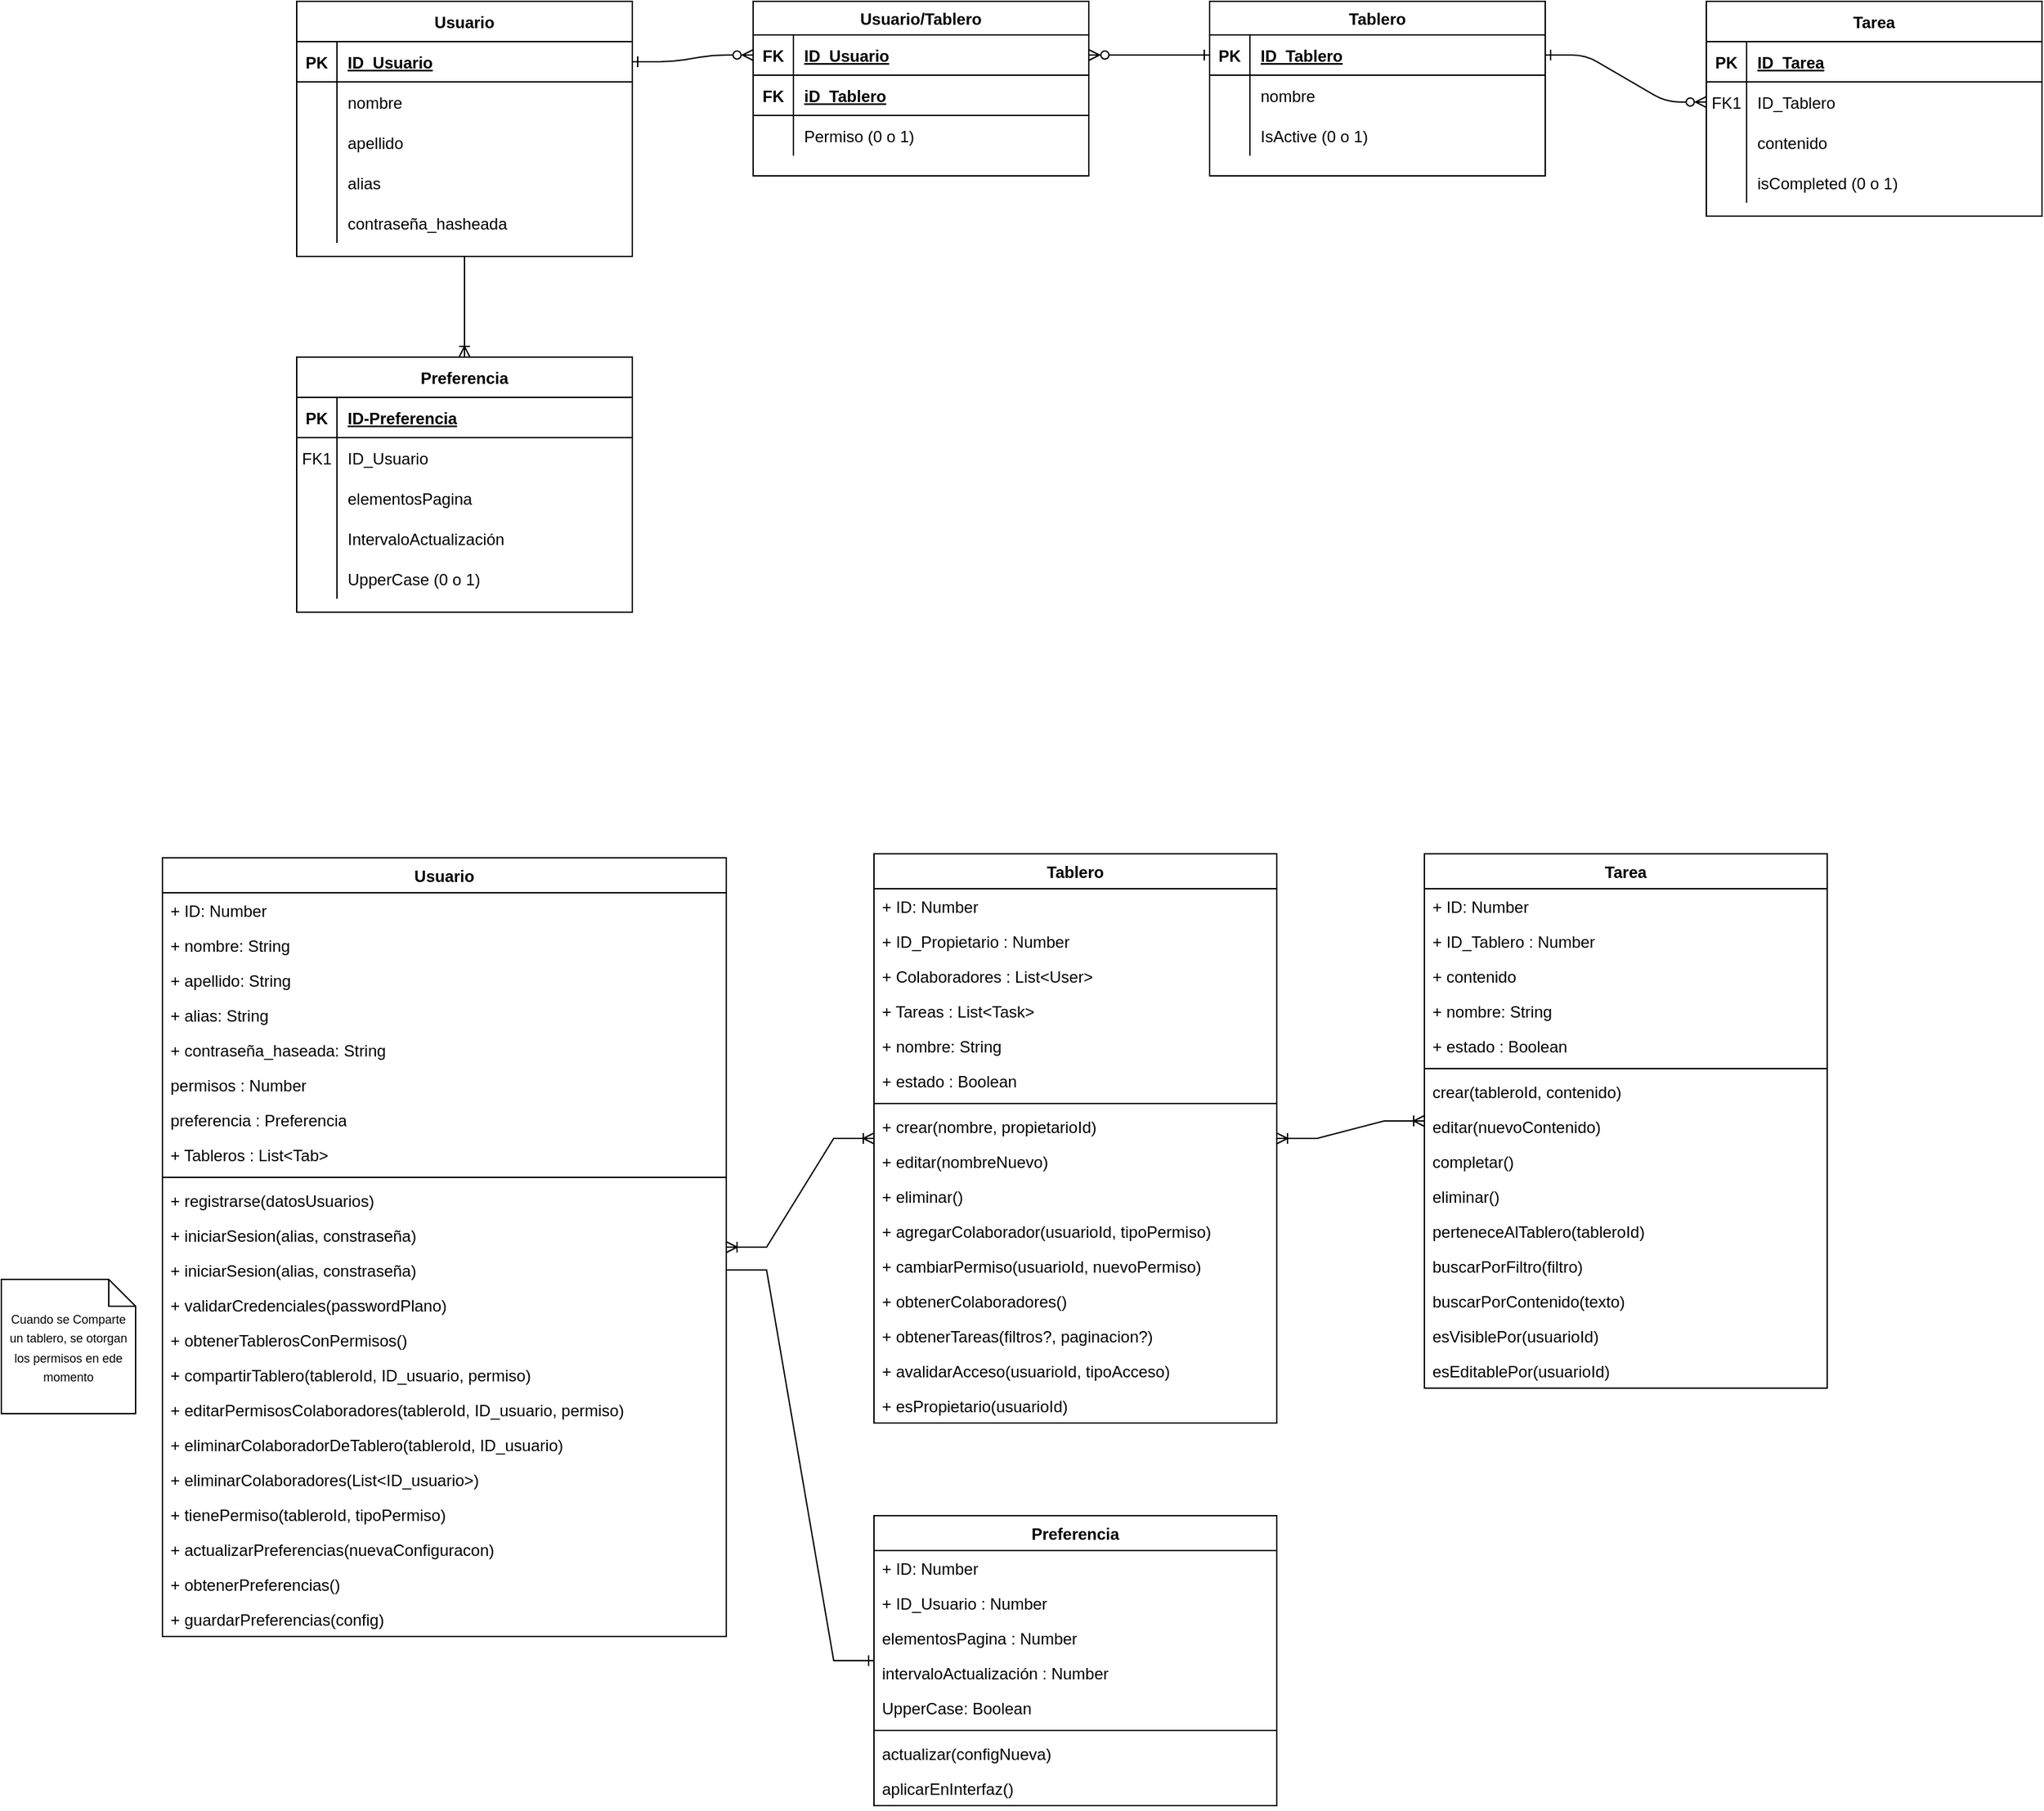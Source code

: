 <mxfile version="26.2.2" pages="2">
  <diagram id="R2lEEEUBdFMjLlhIrx00" name="Page-1">
    <mxGraphModel dx="1246" dy="537" grid="1" gridSize="10" guides="1" tooltips="1" connect="1" arrows="1" fold="1" page="1" pageScale="1" pageWidth="850" pageHeight="1100" math="0" shadow="0" extFonts="Permanent Marker^https://fonts.googleapis.com/css?family=Permanent+Marker">
      <root>
        <mxCell id="0" />
        <mxCell id="1" parent="0" />
        <mxCell id="C-vyLk0tnHw3VtMMgP7b-1" value="" style="edgeStyle=entityRelationEdgeStyle;endArrow=ERzeroToMany;startArrow=ERone;endFill=1;startFill=0;entryX=0;entryY=0.5;entryDx=0;entryDy=0;" parent="1" source="C-vyLk0tnHw3VtMMgP7b-24" target="7iVrUHlXJ273x_5URzXA-22" edge="1">
          <mxGeometry width="100" height="100" relative="1" as="geometry">
            <mxPoint x="340" y="720" as="sourcePoint" />
            <mxPoint x="440" y="620" as="targetPoint" />
          </mxGeometry>
        </mxCell>
        <mxCell id="C-vyLk0tnHw3VtMMgP7b-12" value="" style="edgeStyle=entityRelationEdgeStyle;endArrow=ERzeroToMany;startArrow=ERone;endFill=1;startFill=0;" parent="1" source="C-vyLk0tnHw3VtMMgP7b-3" target="C-vyLk0tnHw3VtMMgP7b-17" edge="1">
          <mxGeometry width="100" height="100" relative="1" as="geometry">
            <mxPoint x="400" y="180" as="sourcePoint" />
            <mxPoint x="460" y="205" as="targetPoint" />
          </mxGeometry>
        </mxCell>
        <mxCell id="C-vyLk0tnHw3VtMMgP7b-2" value="Tablero" style="shape=table;startSize=25;container=1;collapsible=1;childLayout=tableLayout;fixedRows=1;rowLines=0;fontStyle=1;align=center;resizeLast=1;" parent="1" vertex="1">
          <mxGeometry x="500" y="115" width="250" height="130" as="geometry" />
        </mxCell>
        <mxCell id="C-vyLk0tnHw3VtMMgP7b-3" value="" style="shape=partialRectangle;collapsible=0;dropTarget=0;pointerEvents=0;fillColor=none;points=[[0,0.5],[1,0.5]];portConstraint=eastwest;top=0;left=0;right=0;bottom=1;" parent="C-vyLk0tnHw3VtMMgP7b-2" vertex="1">
          <mxGeometry y="25" width="250" height="30" as="geometry" />
        </mxCell>
        <mxCell id="C-vyLk0tnHw3VtMMgP7b-4" value="PK" style="shape=partialRectangle;overflow=hidden;connectable=0;fillColor=none;top=0;left=0;bottom=0;right=0;fontStyle=1;" parent="C-vyLk0tnHw3VtMMgP7b-3" vertex="1">
          <mxGeometry width="30" height="30" as="geometry">
            <mxRectangle width="30" height="30" as="alternateBounds" />
          </mxGeometry>
        </mxCell>
        <mxCell id="C-vyLk0tnHw3VtMMgP7b-5" value="ID_Tablero" style="shape=partialRectangle;overflow=hidden;connectable=0;fillColor=none;top=0;left=0;bottom=0;right=0;align=left;spacingLeft=6;fontStyle=5;" parent="C-vyLk0tnHw3VtMMgP7b-3" vertex="1">
          <mxGeometry x="30" width="220" height="30" as="geometry">
            <mxRectangle width="220" height="30" as="alternateBounds" />
          </mxGeometry>
        </mxCell>
        <mxCell id="C-vyLk0tnHw3VtMMgP7b-6" value="" style="shape=partialRectangle;collapsible=0;dropTarget=0;pointerEvents=0;fillColor=none;points=[[0,0.5],[1,0.5]];portConstraint=eastwest;top=0;left=0;right=0;bottom=0;" parent="C-vyLk0tnHw3VtMMgP7b-2" vertex="1">
          <mxGeometry y="55" width="250" height="30" as="geometry" />
        </mxCell>
        <mxCell id="C-vyLk0tnHw3VtMMgP7b-7" value="" style="shape=partialRectangle;overflow=hidden;connectable=0;fillColor=none;top=0;left=0;bottom=0;right=0;" parent="C-vyLk0tnHw3VtMMgP7b-6" vertex="1">
          <mxGeometry width="30" height="30" as="geometry">
            <mxRectangle width="30" height="30" as="alternateBounds" />
          </mxGeometry>
        </mxCell>
        <mxCell id="C-vyLk0tnHw3VtMMgP7b-8" value="nombre" style="shape=partialRectangle;overflow=hidden;connectable=0;fillColor=none;top=0;left=0;bottom=0;right=0;align=left;spacingLeft=6;" parent="C-vyLk0tnHw3VtMMgP7b-6" vertex="1">
          <mxGeometry x="30" width="220" height="30" as="geometry">
            <mxRectangle width="220" height="30" as="alternateBounds" />
          </mxGeometry>
        </mxCell>
        <mxCell id="C-vyLk0tnHw3VtMMgP7b-9" value="" style="shape=partialRectangle;collapsible=0;dropTarget=0;pointerEvents=0;fillColor=none;points=[[0,0.5],[1,0.5]];portConstraint=eastwest;top=0;left=0;right=0;bottom=0;" parent="C-vyLk0tnHw3VtMMgP7b-2" vertex="1">
          <mxGeometry y="85" width="250" height="30" as="geometry" />
        </mxCell>
        <mxCell id="C-vyLk0tnHw3VtMMgP7b-10" value="" style="shape=partialRectangle;overflow=hidden;connectable=0;fillColor=none;top=0;left=0;bottom=0;right=0;" parent="C-vyLk0tnHw3VtMMgP7b-9" vertex="1">
          <mxGeometry width="30" height="30" as="geometry">
            <mxRectangle width="30" height="30" as="alternateBounds" />
          </mxGeometry>
        </mxCell>
        <mxCell id="C-vyLk0tnHw3VtMMgP7b-11" value="IsActive (0 o 1)" style="shape=partialRectangle;overflow=hidden;connectable=0;fillColor=none;top=0;left=0;bottom=0;right=0;align=left;spacingLeft=6;" parent="C-vyLk0tnHw3VtMMgP7b-9" vertex="1">
          <mxGeometry x="30" width="220" height="30" as="geometry">
            <mxRectangle width="220" height="30" as="alternateBounds" />
          </mxGeometry>
        </mxCell>
        <mxCell id="C-vyLk0tnHw3VtMMgP7b-13" value="Tarea" style="shape=table;startSize=30;container=1;collapsible=1;childLayout=tableLayout;fixedRows=1;rowLines=0;fontStyle=1;align=center;resizeLast=1;" parent="1" vertex="1">
          <mxGeometry x="870" y="115" width="250" height="160" as="geometry" />
        </mxCell>
        <mxCell id="C-vyLk0tnHw3VtMMgP7b-14" value="" style="shape=partialRectangle;collapsible=0;dropTarget=0;pointerEvents=0;fillColor=none;points=[[0,0.5],[1,0.5]];portConstraint=eastwest;top=0;left=0;right=0;bottom=1;" parent="C-vyLk0tnHw3VtMMgP7b-13" vertex="1">
          <mxGeometry y="30" width="250" height="30" as="geometry" />
        </mxCell>
        <mxCell id="C-vyLk0tnHw3VtMMgP7b-15" value="PK" style="shape=partialRectangle;overflow=hidden;connectable=0;fillColor=none;top=0;left=0;bottom=0;right=0;fontStyle=1;" parent="C-vyLk0tnHw3VtMMgP7b-14" vertex="1">
          <mxGeometry width="30" height="30" as="geometry">
            <mxRectangle width="30" height="30" as="alternateBounds" />
          </mxGeometry>
        </mxCell>
        <mxCell id="C-vyLk0tnHw3VtMMgP7b-16" value="ID_Tarea" style="shape=partialRectangle;overflow=hidden;connectable=0;fillColor=none;top=0;left=0;bottom=0;right=0;align=left;spacingLeft=6;fontStyle=5;" parent="C-vyLk0tnHw3VtMMgP7b-14" vertex="1">
          <mxGeometry x="30" width="220" height="30" as="geometry">
            <mxRectangle width="220" height="30" as="alternateBounds" />
          </mxGeometry>
        </mxCell>
        <mxCell id="C-vyLk0tnHw3VtMMgP7b-17" value="" style="shape=partialRectangle;collapsible=0;dropTarget=0;pointerEvents=0;fillColor=none;points=[[0,0.5],[1,0.5]];portConstraint=eastwest;top=0;left=0;right=0;bottom=0;" parent="C-vyLk0tnHw3VtMMgP7b-13" vertex="1">
          <mxGeometry y="60" width="250" height="30" as="geometry" />
        </mxCell>
        <mxCell id="C-vyLk0tnHw3VtMMgP7b-18" value="FK1" style="shape=partialRectangle;overflow=hidden;connectable=0;fillColor=none;top=0;left=0;bottom=0;right=0;" parent="C-vyLk0tnHw3VtMMgP7b-17" vertex="1">
          <mxGeometry width="30" height="30" as="geometry">
            <mxRectangle width="30" height="30" as="alternateBounds" />
          </mxGeometry>
        </mxCell>
        <mxCell id="C-vyLk0tnHw3VtMMgP7b-19" value="ID_Tablero" style="shape=partialRectangle;overflow=hidden;connectable=0;fillColor=none;top=0;left=0;bottom=0;right=0;align=left;spacingLeft=6;" parent="C-vyLk0tnHw3VtMMgP7b-17" vertex="1">
          <mxGeometry x="30" width="220" height="30" as="geometry">
            <mxRectangle width="220" height="30" as="alternateBounds" />
          </mxGeometry>
        </mxCell>
        <mxCell id="C-vyLk0tnHw3VtMMgP7b-20" value="" style="shape=partialRectangle;collapsible=0;dropTarget=0;pointerEvents=0;fillColor=none;points=[[0,0.5],[1,0.5]];portConstraint=eastwest;top=0;left=0;right=0;bottom=0;" parent="C-vyLk0tnHw3VtMMgP7b-13" vertex="1">
          <mxGeometry y="90" width="250" height="30" as="geometry" />
        </mxCell>
        <mxCell id="C-vyLk0tnHw3VtMMgP7b-21" value="" style="shape=partialRectangle;overflow=hidden;connectable=0;fillColor=none;top=0;left=0;bottom=0;right=0;" parent="C-vyLk0tnHw3VtMMgP7b-20" vertex="1">
          <mxGeometry width="30" height="30" as="geometry">
            <mxRectangle width="30" height="30" as="alternateBounds" />
          </mxGeometry>
        </mxCell>
        <mxCell id="C-vyLk0tnHw3VtMMgP7b-22" value="contenido" style="shape=partialRectangle;overflow=hidden;connectable=0;fillColor=none;top=0;left=0;bottom=0;right=0;align=left;spacingLeft=6;" parent="C-vyLk0tnHw3VtMMgP7b-20" vertex="1">
          <mxGeometry x="30" width="220" height="30" as="geometry">
            <mxRectangle width="220" height="30" as="alternateBounds" />
          </mxGeometry>
        </mxCell>
        <mxCell id="7iVrUHlXJ273x_5URzXA-58" value="" style="shape=partialRectangle;collapsible=0;dropTarget=0;pointerEvents=0;fillColor=none;points=[[0,0.5],[1,0.5]];portConstraint=eastwest;top=0;left=0;right=0;bottom=0;" parent="C-vyLk0tnHw3VtMMgP7b-13" vertex="1">
          <mxGeometry y="120" width="250" height="30" as="geometry" />
        </mxCell>
        <mxCell id="7iVrUHlXJ273x_5URzXA-59" value="" style="shape=partialRectangle;overflow=hidden;connectable=0;fillColor=none;top=0;left=0;bottom=0;right=0;" parent="7iVrUHlXJ273x_5URzXA-58" vertex="1">
          <mxGeometry width="30" height="30" as="geometry">
            <mxRectangle width="30" height="30" as="alternateBounds" />
          </mxGeometry>
        </mxCell>
        <mxCell id="7iVrUHlXJ273x_5URzXA-60" value="isCompleted (0 o 1)" style="shape=partialRectangle;overflow=hidden;connectable=0;fillColor=none;top=0;left=0;bottom=0;right=0;align=left;spacingLeft=6;" parent="7iVrUHlXJ273x_5URzXA-58" vertex="1">
          <mxGeometry x="30" width="220" height="30" as="geometry">
            <mxRectangle width="220" height="30" as="alternateBounds" />
          </mxGeometry>
        </mxCell>
        <mxCell id="C-vyLk0tnHw3VtMMgP7b-23" value="Usuario" style="shape=table;startSize=30;container=1;collapsible=1;childLayout=tableLayout;fixedRows=1;rowLines=0;fontStyle=1;align=center;resizeLast=1;" parent="1" vertex="1">
          <mxGeometry x="-180" y="115" width="250" height="190" as="geometry" />
        </mxCell>
        <mxCell id="C-vyLk0tnHw3VtMMgP7b-24" value="" style="shape=partialRectangle;collapsible=0;dropTarget=0;pointerEvents=0;fillColor=none;points=[[0,0.5],[1,0.5]];portConstraint=eastwest;top=0;left=0;right=0;bottom=1;" parent="C-vyLk0tnHw3VtMMgP7b-23" vertex="1">
          <mxGeometry y="30" width="250" height="30" as="geometry" />
        </mxCell>
        <mxCell id="C-vyLk0tnHw3VtMMgP7b-25" value="PK" style="shape=partialRectangle;overflow=hidden;connectable=0;fillColor=none;top=0;left=0;bottom=0;right=0;fontStyle=1;" parent="C-vyLk0tnHw3VtMMgP7b-24" vertex="1">
          <mxGeometry width="30" height="30" as="geometry">
            <mxRectangle width="30" height="30" as="alternateBounds" />
          </mxGeometry>
        </mxCell>
        <mxCell id="C-vyLk0tnHw3VtMMgP7b-26" value="ID_Usuario" style="shape=partialRectangle;overflow=hidden;connectable=0;fillColor=none;top=0;left=0;bottom=0;right=0;align=left;spacingLeft=6;fontStyle=5;" parent="C-vyLk0tnHw3VtMMgP7b-24" vertex="1">
          <mxGeometry x="30" width="220" height="30" as="geometry">
            <mxRectangle width="220" height="30" as="alternateBounds" />
          </mxGeometry>
        </mxCell>
        <mxCell id="C-vyLk0tnHw3VtMMgP7b-27" value="" style="shape=partialRectangle;collapsible=0;dropTarget=0;pointerEvents=0;fillColor=none;points=[[0,0.5],[1,0.5]];portConstraint=eastwest;top=0;left=0;right=0;bottom=0;" parent="C-vyLk0tnHw3VtMMgP7b-23" vertex="1">
          <mxGeometry y="60" width="250" height="30" as="geometry" />
        </mxCell>
        <mxCell id="C-vyLk0tnHw3VtMMgP7b-28" value="" style="shape=partialRectangle;overflow=hidden;connectable=0;fillColor=none;top=0;left=0;bottom=0;right=0;" parent="C-vyLk0tnHw3VtMMgP7b-27" vertex="1">
          <mxGeometry width="30" height="30" as="geometry">
            <mxRectangle width="30" height="30" as="alternateBounds" />
          </mxGeometry>
        </mxCell>
        <mxCell id="C-vyLk0tnHw3VtMMgP7b-29" value="nombre" style="shape=partialRectangle;overflow=hidden;connectable=0;fillColor=none;top=0;left=0;bottom=0;right=0;align=left;spacingLeft=6;" parent="C-vyLk0tnHw3VtMMgP7b-27" vertex="1">
          <mxGeometry x="30" width="220" height="30" as="geometry">
            <mxRectangle width="220" height="30" as="alternateBounds" />
          </mxGeometry>
        </mxCell>
        <mxCell id="7iVrUHlXJ273x_5URzXA-46" value="" style="shape=partialRectangle;collapsible=0;dropTarget=0;pointerEvents=0;fillColor=none;points=[[0,0.5],[1,0.5]];portConstraint=eastwest;top=0;left=0;right=0;bottom=0;" parent="C-vyLk0tnHw3VtMMgP7b-23" vertex="1">
          <mxGeometry y="90" width="250" height="30" as="geometry" />
        </mxCell>
        <mxCell id="7iVrUHlXJ273x_5URzXA-47" value="" style="shape=partialRectangle;overflow=hidden;connectable=0;fillColor=none;top=0;left=0;bottom=0;right=0;" parent="7iVrUHlXJ273x_5URzXA-46" vertex="1">
          <mxGeometry width="30" height="30" as="geometry">
            <mxRectangle width="30" height="30" as="alternateBounds" />
          </mxGeometry>
        </mxCell>
        <mxCell id="7iVrUHlXJ273x_5URzXA-48" value="apellido" style="shape=partialRectangle;overflow=hidden;connectable=0;fillColor=none;top=0;left=0;bottom=0;right=0;align=left;spacingLeft=6;" parent="7iVrUHlXJ273x_5URzXA-46" vertex="1">
          <mxGeometry x="30" width="220" height="30" as="geometry">
            <mxRectangle width="220" height="30" as="alternateBounds" />
          </mxGeometry>
        </mxCell>
        <mxCell id="7iVrUHlXJ273x_5URzXA-49" value="" style="shape=partialRectangle;collapsible=0;dropTarget=0;pointerEvents=0;fillColor=none;points=[[0,0.5],[1,0.5]];portConstraint=eastwest;top=0;left=0;right=0;bottom=0;" parent="C-vyLk0tnHw3VtMMgP7b-23" vertex="1">
          <mxGeometry y="120" width="250" height="30" as="geometry" />
        </mxCell>
        <mxCell id="7iVrUHlXJ273x_5URzXA-50" value="" style="shape=partialRectangle;overflow=hidden;connectable=0;fillColor=none;top=0;left=0;bottom=0;right=0;" parent="7iVrUHlXJ273x_5URzXA-49" vertex="1">
          <mxGeometry width="30" height="30" as="geometry">
            <mxRectangle width="30" height="30" as="alternateBounds" />
          </mxGeometry>
        </mxCell>
        <mxCell id="7iVrUHlXJ273x_5URzXA-51" value="alias" style="shape=partialRectangle;overflow=hidden;connectable=0;fillColor=none;top=0;left=0;bottom=0;right=0;align=left;spacingLeft=6;" parent="7iVrUHlXJ273x_5URzXA-49" vertex="1">
          <mxGeometry x="30" width="220" height="30" as="geometry">
            <mxRectangle width="220" height="30" as="alternateBounds" />
          </mxGeometry>
        </mxCell>
        <mxCell id="7iVrUHlXJ273x_5URzXA-43" value="" style="shape=partialRectangle;collapsible=0;dropTarget=0;pointerEvents=0;fillColor=none;points=[[0,0.5],[1,0.5]];portConstraint=eastwest;top=0;left=0;right=0;bottom=0;" parent="C-vyLk0tnHw3VtMMgP7b-23" vertex="1">
          <mxGeometry y="150" width="250" height="30" as="geometry" />
        </mxCell>
        <mxCell id="7iVrUHlXJ273x_5URzXA-44" value="" style="shape=partialRectangle;overflow=hidden;connectable=0;fillColor=none;top=0;left=0;bottom=0;right=0;" parent="7iVrUHlXJ273x_5URzXA-43" vertex="1">
          <mxGeometry width="30" height="30" as="geometry">
            <mxRectangle width="30" height="30" as="alternateBounds" />
          </mxGeometry>
        </mxCell>
        <mxCell id="7iVrUHlXJ273x_5URzXA-45" value="contraseña_hasheada" style="shape=partialRectangle;overflow=hidden;connectable=0;fillColor=none;top=0;left=0;bottom=0;right=0;align=left;spacingLeft=6;" parent="7iVrUHlXJ273x_5URzXA-43" vertex="1">
          <mxGeometry x="30" width="220" height="30" as="geometry">
            <mxRectangle width="220" height="30" as="alternateBounds" />
          </mxGeometry>
        </mxCell>
        <mxCell id="7iVrUHlXJ273x_5URzXA-1" value="Preferencia" style="shape=table;startSize=30;container=1;collapsible=1;childLayout=tableLayout;fixedRows=1;rowLines=0;fontStyle=1;align=center;resizeLast=1;" parent="1" vertex="1">
          <mxGeometry x="-180" y="380" width="250" height="190" as="geometry" />
        </mxCell>
        <mxCell id="7iVrUHlXJ273x_5URzXA-2" value="" style="shape=partialRectangle;collapsible=0;dropTarget=0;pointerEvents=0;fillColor=none;points=[[0,0.5],[1,0.5]];portConstraint=eastwest;top=0;left=0;right=0;bottom=1;" parent="7iVrUHlXJ273x_5URzXA-1" vertex="1">
          <mxGeometry y="30" width="250" height="30" as="geometry" />
        </mxCell>
        <mxCell id="7iVrUHlXJ273x_5URzXA-3" value="PK" style="shape=partialRectangle;overflow=hidden;connectable=0;fillColor=none;top=0;left=0;bottom=0;right=0;fontStyle=1;" parent="7iVrUHlXJ273x_5URzXA-2" vertex="1">
          <mxGeometry width="30" height="30" as="geometry">
            <mxRectangle width="30" height="30" as="alternateBounds" />
          </mxGeometry>
        </mxCell>
        <mxCell id="7iVrUHlXJ273x_5URzXA-4" value="ID-Preferencia" style="shape=partialRectangle;overflow=hidden;connectable=0;fillColor=none;top=0;left=0;bottom=0;right=0;align=left;spacingLeft=6;fontStyle=5;" parent="7iVrUHlXJ273x_5URzXA-2" vertex="1">
          <mxGeometry x="30" width="220" height="30" as="geometry">
            <mxRectangle width="220" height="30" as="alternateBounds" />
          </mxGeometry>
        </mxCell>
        <mxCell id="7iVrUHlXJ273x_5URzXA-5" value="" style="shape=partialRectangle;collapsible=0;dropTarget=0;pointerEvents=0;fillColor=none;points=[[0,0.5],[1,0.5]];portConstraint=eastwest;top=0;left=0;right=0;bottom=0;" parent="7iVrUHlXJ273x_5URzXA-1" vertex="1">
          <mxGeometry y="60" width="250" height="30" as="geometry" />
        </mxCell>
        <mxCell id="7iVrUHlXJ273x_5URzXA-6" value="FK1" style="shape=partialRectangle;overflow=hidden;connectable=0;fillColor=none;top=0;left=0;bottom=0;right=0;" parent="7iVrUHlXJ273x_5URzXA-5" vertex="1">
          <mxGeometry width="30" height="30" as="geometry">
            <mxRectangle width="30" height="30" as="alternateBounds" />
          </mxGeometry>
        </mxCell>
        <mxCell id="7iVrUHlXJ273x_5URzXA-7" value="ID_Usuario" style="shape=partialRectangle;overflow=hidden;connectable=0;fillColor=none;top=0;left=0;bottom=0;right=0;align=left;spacingLeft=6;" parent="7iVrUHlXJ273x_5URzXA-5" vertex="1">
          <mxGeometry x="30" width="220" height="30" as="geometry">
            <mxRectangle width="220" height="30" as="alternateBounds" />
          </mxGeometry>
        </mxCell>
        <mxCell id="7iVrUHlXJ273x_5URzXA-8" value="" style="shape=partialRectangle;collapsible=0;dropTarget=0;pointerEvents=0;fillColor=none;points=[[0,0.5],[1,0.5]];portConstraint=eastwest;top=0;left=0;right=0;bottom=0;" parent="7iVrUHlXJ273x_5URzXA-1" vertex="1">
          <mxGeometry y="90" width="250" height="30" as="geometry" />
        </mxCell>
        <mxCell id="7iVrUHlXJ273x_5URzXA-9" value="" style="shape=partialRectangle;overflow=hidden;connectable=0;fillColor=none;top=0;left=0;bottom=0;right=0;" parent="7iVrUHlXJ273x_5URzXA-8" vertex="1">
          <mxGeometry width="30" height="30" as="geometry">
            <mxRectangle width="30" height="30" as="alternateBounds" />
          </mxGeometry>
        </mxCell>
        <mxCell id="7iVrUHlXJ273x_5URzXA-10" value="elementosPagina" style="shape=partialRectangle;overflow=hidden;connectable=0;fillColor=none;top=0;left=0;bottom=0;right=0;align=left;spacingLeft=6;" parent="7iVrUHlXJ273x_5URzXA-8" vertex="1">
          <mxGeometry x="30" width="220" height="30" as="geometry">
            <mxRectangle width="220" height="30" as="alternateBounds" />
          </mxGeometry>
        </mxCell>
        <mxCell id="7iVrUHlXJ273x_5URzXA-52" value="" style="shape=partialRectangle;collapsible=0;dropTarget=0;pointerEvents=0;fillColor=none;points=[[0,0.5],[1,0.5]];portConstraint=eastwest;top=0;left=0;right=0;bottom=0;" parent="7iVrUHlXJ273x_5URzXA-1" vertex="1">
          <mxGeometry y="120" width="250" height="30" as="geometry" />
        </mxCell>
        <mxCell id="7iVrUHlXJ273x_5URzXA-53" value="" style="shape=partialRectangle;overflow=hidden;connectable=0;fillColor=none;top=0;left=0;bottom=0;right=0;" parent="7iVrUHlXJ273x_5URzXA-52" vertex="1">
          <mxGeometry width="30" height="30" as="geometry">
            <mxRectangle width="30" height="30" as="alternateBounds" />
          </mxGeometry>
        </mxCell>
        <mxCell id="7iVrUHlXJ273x_5URzXA-54" value="IntervaloActualización" style="shape=partialRectangle;overflow=hidden;connectable=0;fillColor=none;top=0;left=0;bottom=0;right=0;align=left;spacingLeft=6;" parent="7iVrUHlXJ273x_5URzXA-52" vertex="1">
          <mxGeometry x="30" width="220" height="30" as="geometry">
            <mxRectangle width="220" height="30" as="alternateBounds" />
          </mxGeometry>
        </mxCell>
        <mxCell id="7iVrUHlXJ273x_5URzXA-55" value="" style="shape=partialRectangle;collapsible=0;dropTarget=0;pointerEvents=0;fillColor=none;points=[[0,0.5],[1,0.5]];portConstraint=eastwest;top=0;left=0;right=0;bottom=0;" parent="7iVrUHlXJ273x_5URzXA-1" vertex="1">
          <mxGeometry y="150" width="250" height="30" as="geometry" />
        </mxCell>
        <mxCell id="7iVrUHlXJ273x_5URzXA-56" value="" style="shape=partialRectangle;overflow=hidden;connectable=0;fillColor=none;top=0;left=0;bottom=0;right=0;" parent="7iVrUHlXJ273x_5URzXA-55" vertex="1">
          <mxGeometry width="30" height="30" as="geometry">
            <mxRectangle width="30" height="30" as="alternateBounds" />
          </mxGeometry>
        </mxCell>
        <mxCell id="7iVrUHlXJ273x_5URzXA-57" value="UpperCase (0 o 1)" style="shape=partialRectangle;overflow=hidden;connectable=0;fillColor=none;top=0;left=0;bottom=0;right=0;align=left;spacingLeft=6;" parent="7iVrUHlXJ273x_5URzXA-55" vertex="1">
          <mxGeometry x="30" width="220" height="30" as="geometry">
            <mxRectangle width="220" height="30" as="alternateBounds" />
          </mxGeometry>
        </mxCell>
        <mxCell id="7iVrUHlXJ273x_5URzXA-21" value="Usuario/Tablero" style="shape=table;startSize=25;container=1;collapsible=1;childLayout=tableLayout;fixedRows=1;rowLines=0;fontStyle=1;align=center;resizeLast=1;" parent="1" vertex="1">
          <mxGeometry x="160" y="115" width="250" height="130" as="geometry" />
        </mxCell>
        <mxCell id="7iVrUHlXJ273x_5URzXA-22" value="" style="shape=partialRectangle;collapsible=0;dropTarget=0;pointerEvents=0;fillColor=none;points=[[0,0.5],[1,0.5]];portConstraint=eastwest;top=0;left=0;right=0;bottom=1;" parent="7iVrUHlXJ273x_5URzXA-21" vertex="1">
          <mxGeometry y="25" width="250" height="30" as="geometry" />
        </mxCell>
        <mxCell id="7iVrUHlXJ273x_5URzXA-23" value="FK" style="shape=partialRectangle;overflow=hidden;connectable=0;fillColor=none;top=0;left=0;bottom=0;right=0;fontStyle=1;" parent="7iVrUHlXJ273x_5URzXA-22" vertex="1">
          <mxGeometry width="30" height="30" as="geometry">
            <mxRectangle width="30" height="30" as="alternateBounds" />
          </mxGeometry>
        </mxCell>
        <mxCell id="7iVrUHlXJ273x_5URzXA-24" value="ID_Usuario" style="shape=partialRectangle;overflow=hidden;connectable=0;fillColor=none;top=0;left=0;bottom=0;right=0;align=left;spacingLeft=6;fontStyle=5;" parent="7iVrUHlXJ273x_5URzXA-22" vertex="1">
          <mxGeometry x="30" width="220" height="30" as="geometry">
            <mxRectangle width="220" height="30" as="alternateBounds" />
          </mxGeometry>
        </mxCell>
        <mxCell id="7iVrUHlXJ273x_5URzXA-37" value="" style="shape=partialRectangle;collapsible=0;dropTarget=0;pointerEvents=0;fillColor=none;points=[[0,0.5],[1,0.5]];portConstraint=eastwest;top=0;left=0;right=0;bottom=1;" parent="7iVrUHlXJ273x_5URzXA-21" vertex="1">
          <mxGeometry y="55" width="250" height="30" as="geometry" />
        </mxCell>
        <mxCell id="7iVrUHlXJ273x_5URzXA-38" value="FK" style="shape=partialRectangle;overflow=hidden;connectable=0;fillColor=none;top=0;left=0;bottom=0;right=0;fontStyle=1;" parent="7iVrUHlXJ273x_5URzXA-37" vertex="1">
          <mxGeometry width="30" height="30" as="geometry">
            <mxRectangle width="30" height="30" as="alternateBounds" />
          </mxGeometry>
        </mxCell>
        <mxCell id="7iVrUHlXJ273x_5URzXA-39" value="iD_Tablero" style="shape=partialRectangle;overflow=hidden;connectable=0;fillColor=none;top=0;left=0;bottom=0;right=0;align=left;spacingLeft=6;fontStyle=5;" parent="7iVrUHlXJ273x_5URzXA-37" vertex="1">
          <mxGeometry x="30" width="220" height="30" as="geometry">
            <mxRectangle width="220" height="30" as="alternateBounds" />
          </mxGeometry>
        </mxCell>
        <mxCell id="7iVrUHlXJ273x_5URzXA-25" value="" style="shape=partialRectangle;collapsible=0;dropTarget=0;pointerEvents=0;fillColor=none;points=[[0,0.5],[1,0.5]];portConstraint=eastwest;top=0;left=0;right=0;bottom=0;" parent="7iVrUHlXJ273x_5URzXA-21" vertex="1">
          <mxGeometry y="85" width="250" height="30" as="geometry" />
        </mxCell>
        <mxCell id="7iVrUHlXJ273x_5URzXA-26" value="" style="shape=partialRectangle;overflow=hidden;connectable=0;fillColor=none;top=0;left=0;bottom=0;right=0;" parent="7iVrUHlXJ273x_5URzXA-25" vertex="1">
          <mxGeometry width="30" height="30" as="geometry">
            <mxRectangle width="30" height="30" as="alternateBounds" />
          </mxGeometry>
        </mxCell>
        <mxCell id="7iVrUHlXJ273x_5URzXA-27" value="Permiso (0 o 1)" style="shape=partialRectangle;overflow=hidden;connectable=0;fillColor=none;top=0;left=0;bottom=0;right=0;align=left;spacingLeft=6;" parent="7iVrUHlXJ273x_5URzXA-25" vertex="1">
          <mxGeometry x="30" width="220" height="30" as="geometry">
            <mxRectangle width="220" height="30" as="alternateBounds" />
          </mxGeometry>
        </mxCell>
        <mxCell id="7iVrUHlXJ273x_5URzXA-28" value="" style="edgeStyle=entityRelationEdgeStyle;endArrow=ERzeroToMany;startArrow=ERone;endFill=1;startFill=0;entryX=1;entryY=0.5;entryDx=0;entryDy=0;exitX=0;exitY=0.5;exitDx=0;exitDy=0;" parent="1" source="C-vyLk0tnHw3VtMMgP7b-3" target="7iVrUHlXJ273x_5URzXA-22" edge="1">
          <mxGeometry width="100" height="100" relative="1" as="geometry">
            <mxPoint x="440" y="250" as="sourcePoint" />
            <mxPoint x="540" y="250" as="targetPoint" />
          </mxGeometry>
        </mxCell>
        <mxCell id="7iVrUHlXJ273x_5URzXA-32" value="" style="edgeStyle=orthogonalEdgeStyle;fontSize=12;html=1;endArrow=ERoneToMany;rounded=0;entryX=0.5;entryY=0;entryDx=0;entryDy=0;exitX=0.5;exitY=1;exitDx=0;exitDy=0;" parent="1" source="C-vyLk0tnHw3VtMMgP7b-23" target="7iVrUHlXJ273x_5URzXA-1" edge="1">
          <mxGeometry width="100" height="100" relative="1" as="geometry">
            <mxPoint x="440" y="405" as="sourcePoint" />
            <mxPoint x="440" y="270" as="targetPoint" />
          </mxGeometry>
        </mxCell>
        <mxCell id="yBWoaQo6sWNhyK2e7oQ5-1" value="Usuario" style="swimlane;fontStyle=1;align=center;verticalAlign=top;childLayout=stackLayout;horizontal=1;startSize=26;horizontalStack=0;resizeParent=1;resizeParentMax=0;resizeLast=0;collapsible=1;marginBottom=0;whiteSpace=wrap;html=1;" parent="1" vertex="1">
          <mxGeometry x="-280" y="753" width="420" height="580" as="geometry" />
        </mxCell>
        <mxCell id="yBWoaQo6sWNhyK2e7oQ5-2" value="+ ID: Number" style="text;strokeColor=none;fillColor=none;align=left;verticalAlign=top;spacingLeft=4;spacingRight=4;overflow=hidden;rotatable=0;points=[[0,0.5],[1,0.5]];portConstraint=eastwest;whiteSpace=wrap;html=1;" parent="yBWoaQo6sWNhyK2e7oQ5-1" vertex="1">
          <mxGeometry y="26" width="420" height="26" as="geometry" />
        </mxCell>
        <mxCell id="yBWoaQo6sWNhyK2e7oQ5-33" value="+ nombre: String" style="text;strokeColor=none;fillColor=none;align=left;verticalAlign=top;spacingLeft=4;spacingRight=4;overflow=hidden;rotatable=0;points=[[0,0.5],[1,0.5]];portConstraint=eastwest;whiteSpace=wrap;html=1;" parent="yBWoaQo6sWNhyK2e7oQ5-1" vertex="1">
          <mxGeometry y="52" width="420" height="26" as="geometry" />
        </mxCell>
        <mxCell id="yBWoaQo6sWNhyK2e7oQ5-5" value="+ apellido: String" style="text;strokeColor=none;fillColor=none;align=left;verticalAlign=top;spacingLeft=4;spacingRight=4;overflow=hidden;rotatable=0;points=[[0,0.5],[1,0.5]];portConstraint=eastwest;whiteSpace=wrap;html=1;" parent="yBWoaQo6sWNhyK2e7oQ5-1" vertex="1">
          <mxGeometry y="78" width="420" height="26" as="geometry" />
        </mxCell>
        <mxCell id="yBWoaQo6sWNhyK2e7oQ5-6" value="+ alias: String" style="text;strokeColor=none;fillColor=none;align=left;verticalAlign=top;spacingLeft=4;spacingRight=4;overflow=hidden;rotatable=0;points=[[0,0.5],[1,0.5]];portConstraint=eastwest;whiteSpace=wrap;html=1;" parent="yBWoaQo6sWNhyK2e7oQ5-1" vertex="1">
          <mxGeometry y="104" width="420" height="26" as="geometry" />
        </mxCell>
        <mxCell id="yBWoaQo6sWNhyK2e7oQ5-7" value="+ contraseña_haseada: String" style="text;strokeColor=none;fillColor=none;align=left;verticalAlign=top;spacingLeft=4;spacingRight=4;overflow=hidden;rotatable=0;points=[[0,0.5],[1,0.5]];portConstraint=eastwest;whiteSpace=wrap;html=1;" parent="yBWoaQo6sWNhyK2e7oQ5-1" vertex="1">
          <mxGeometry y="130" width="420" height="26" as="geometry" />
        </mxCell>
        <mxCell id="yBWoaQo6sWNhyK2e7oQ5-72" value="permisos : Number" style="text;strokeColor=none;fillColor=none;align=left;verticalAlign=top;spacingLeft=4;spacingRight=4;overflow=hidden;rotatable=0;points=[[0,0.5],[1,0.5]];portConstraint=eastwest;whiteSpace=wrap;html=1;" parent="yBWoaQo6sWNhyK2e7oQ5-1" vertex="1">
          <mxGeometry y="156" width="420" height="26" as="geometry" />
        </mxCell>
        <mxCell id="yBWoaQo6sWNhyK2e7oQ5-100" value="preferencia : Preferencia" style="text;strokeColor=none;fillColor=none;align=left;verticalAlign=top;spacingLeft=4;spacingRight=4;overflow=hidden;rotatable=0;points=[[0,0.5],[1,0.5]];portConstraint=eastwest;whiteSpace=wrap;html=1;" parent="yBWoaQo6sWNhyK2e7oQ5-1" vertex="1">
          <mxGeometry y="182" width="420" height="26" as="geometry" />
        </mxCell>
        <mxCell id="yBWoaQo6sWNhyK2e7oQ5-53" value="+ Tableros : List&amp;lt;Tab&amp;gt;" style="text;strokeColor=none;fillColor=none;align=left;verticalAlign=top;spacingLeft=4;spacingRight=4;overflow=hidden;rotatable=0;points=[[0,0.5],[1,0.5]];portConstraint=eastwest;whiteSpace=wrap;html=1;" parent="yBWoaQo6sWNhyK2e7oQ5-1" vertex="1">
          <mxGeometry y="208" width="420" height="26" as="geometry" />
        </mxCell>
        <mxCell id="yBWoaQo6sWNhyK2e7oQ5-3" value="" style="line;strokeWidth=1;fillColor=none;align=left;verticalAlign=middle;spacingTop=-1;spacingLeft=3;spacingRight=3;rotatable=0;labelPosition=right;points=[];portConstraint=eastwest;strokeColor=inherit;" parent="yBWoaQo6sWNhyK2e7oQ5-1" vertex="1">
          <mxGeometry y="234" width="420" height="8" as="geometry" />
        </mxCell>
        <mxCell id="yBWoaQo6sWNhyK2e7oQ5-4" value="+ registrarse(datosUsuarios)" style="text;strokeColor=none;fillColor=none;align=left;verticalAlign=top;spacingLeft=4;spacingRight=4;overflow=hidden;rotatable=0;points=[[0,0.5],[1,0.5]];portConstraint=eastwest;whiteSpace=wrap;html=1;" parent="yBWoaQo6sWNhyK2e7oQ5-1" vertex="1">
          <mxGeometry y="242" width="420" height="26" as="geometry" />
        </mxCell>
        <mxCell id="yBWoaQo6sWNhyK2e7oQ5-8" value="+ iniciarSesion(alias, constraseña)" style="text;strokeColor=none;fillColor=none;align=left;verticalAlign=top;spacingLeft=4;spacingRight=4;overflow=hidden;rotatable=0;points=[[0,0.5],[1,0.5]];portConstraint=eastwest;whiteSpace=wrap;html=1;" parent="yBWoaQo6sWNhyK2e7oQ5-1" vertex="1">
          <mxGeometry y="268" width="420" height="26" as="geometry" />
        </mxCell>
        <mxCell id="yBWoaQo6sWNhyK2e7oQ5-9" value="+ iniciarSesion(alias, constraseña)" style="text;strokeColor=none;fillColor=none;align=left;verticalAlign=top;spacingLeft=4;spacingRight=4;overflow=hidden;rotatable=0;points=[[0,0.5],[1,0.5]];portConstraint=eastwest;whiteSpace=wrap;html=1;" parent="yBWoaQo6sWNhyK2e7oQ5-1" vertex="1">
          <mxGeometry y="294" width="420" height="26" as="geometry" />
        </mxCell>
        <mxCell id="yBWoaQo6sWNhyK2e7oQ5-10" value="+ validarCredenciales(passwordPlano)" style="text;strokeColor=none;fillColor=none;align=left;verticalAlign=top;spacingLeft=4;spacingRight=4;overflow=hidden;rotatable=0;points=[[0,0.5],[1,0.5]];portConstraint=eastwest;whiteSpace=wrap;html=1;" parent="yBWoaQo6sWNhyK2e7oQ5-1" vertex="1">
          <mxGeometry y="320" width="420" height="26" as="geometry" />
        </mxCell>
        <mxCell id="yBWoaQo6sWNhyK2e7oQ5-12" value="+ obtenerTablerosConPermisos()" style="text;strokeColor=none;fillColor=none;align=left;verticalAlign=top;spacingLeft=4;spacingRight=4;overflow=hidden;rotatable=0;points=[[0,0.5],[1,0.5]];portConstraint=eastwest;whiteSpace=wrap;html=1;" parent="yBWoaQo6sWNhyK2e7oQ5-1" vertex="1">
          <mxGeometry y="346" width="420" height="26" as="geometry" />
        </mxCell>
        <mxCell id="yBWoaQo6sWNhyK2e7oQ5-13" value="+ compartirTablero(tableroId, ID_usuario, permiso)" style="text;strokeColor=none;fillColor=none;align=left;verticalAlign=top;spacingLeft=4;spacingRight=4;overflow=hidden;rotatable=0;points=[[0,0.5],[1,0.5]];portConstraint=eastwest;whiteSpace=wrap;html=1;" parent="yBWoaQo6sWNhyK2e7oQ5-1" vertex="1">
          <mxGeometry y="372" width="420" height="26" as="geometry" />
        </mxCell>
        <mxCell id="yBWoaQo6sWNhyK2e7oQ5-73" value="+ editarPermisosColaboradores(tableroId, ID_usuario, permiso)" style="text;strokeColor=none;fillColor=none;align=left;verticalAlign=top;spacingLeft=4;spacingRight=4;overflow=hidden;rotatable=0;points=[[0,0.5],[1,0.5]];portConstraint=eastwest;whiteSpace=wrap;html=1;" parent="yBWoaQo6sWNhyK2e7oQ5-1" vertex="1">
          <mxGeometry y="398" width="420" height="26" as="geometry" />
        </mxCell>
        <mxCell id="yBWoaQo6sWNhyK2e7oQ5-74" value="+ eliminarColaboradorDeTablero(tableroId, ID_usuario)" style="text;strokeColor=none;fillColor=none;align=left;verticalAlign=top;spacingLeft=4;spacingRight=4;overflow=hidden;rotatable=0;points=[[0,0.5],[1,0.5]];portConstraint=eastwest;whiteSpace=wrap;html=1;" parent="yBWoaQo6sWNhyK2e7oQ5-1" vertex="1">
          <mxGeometry y="424" width="420" height="26" as="geometry" />
        </mxCell>
        <mxCell id="yBWoaQo6sWNhyK2e7oQ5-75" value="+ eliminarColaboradores(List&amp;lt;ID_usuario&amp;gt;)" style="text;strokeColor=none;fillColor=none;align=left;verticalAlign=top;spacingLeft=4;spacingRight=4;overflow=hidden;rotatable=0;points=[[0,0.5],[1,0.5]];portConstraint=eastwest;whiteSpace=wrap;html=1;" parent="yBWoaQo6sWNhyK2e7oQ5-1" vertex="1">
          <mxGeometry y="450" width="420" height="26" as="geometry" />
        </mxCell>
        <mxCell id="yBWoaQo6sWNhyK2e7oQ5-14" value="+ tienePermiso(tableroId, tipoPermiso)" style="text;strokeColor=none;fillColor=none;align=left;verticalAlign=top;spacingLeft=4;spacingRight=4;overflow=hidden;rotatable=0;points=[[0,0.5],[1,0.5]];portConstraint=eastwest;whiteSpace=wrap;html=1;" parent="yBWoaQo6sWNhyK2e7oQ5-1" vertex="1">
          <mxGeometry y="476" width="420" height="26" as="geometry" />
        </mxCell>
        <mxCell id="yBWoaQo6sWNhyK2e7oQ5-11" value="+ actualizarPreferencias(nuevaConfiguracon)" style="text;strokeColor=none;fillColor=none;align=left;verticalAlign=top;spacingLeft=4;spacingRight=4;overflow=hidden;rotatable=0;points=[[0,0.5],[1,0.5]];portConstraint=eastwest;whiteSpace=wrap;html=1;" parent="yBWoaQo6sWNhyK2e7oQ5-1" vertex="1">
          <mxGeometry y="502" width="420" height="26" as="geometry" />
        </mxCell>
        <mxCell id="yBWoaQo6sWNhyK2e7oQ5-15" value="+ obtenerPreferencias()" style="text;strokeColor=none;fillColor=none;align=left;verticalAlign=top;spacingLeft=4;spacingRight=4;overflow=hidden;rotatable=0;points=[[0,0.5],[1,0.5]];portConstraint=eastwest;whiteSpace=wrap;html=1;" parent="yBWoaQo6sWNhyK2e7oQ5-1" vertex="1">
          <mxGeometry y="528" width="420" height="26" as="geometry" />
        </mxCell>
        <mxCell id="yBWoaQo6sWNhyK2e7oQ5-16" value="+ guardarPreferencias(config)" style="text;strokeColor=none;fillColor=none;align=left;verticalAlign=top;spacingLeft=4;spacingRight=4;overflow=hidden;rotatable=0;points=[[0,0.5],[1,0.5]];portConstraint=eastwest;whiteSpace=wrap;html=1;" parent="yBWoaQo6sWNhyK2e7oQ5-1" vertex="1">
          <mxGeometry y="554" width="420" height="26" as="geometry" />
        </mxCell>
        <mxCell id="yBWoaQo6sWNhyK2e7oQ5-17" value="Tablero" style="swimlane;fontStyle=1;align=center;verticalAlign=top;childLayout=stackLayout;horizontal=1;startSize=26;horizontalStack=0;resizeParent=1;resizeParentMax=0;resizeLast=0;collapsible=1;marginBottom=0;whiteSpace=wrap;html=1;" parent="1" vertex="1">
          <mxGeometry x="250" y="750" width="300" height="424" as="geometry" />
        </mxCell>
        <mxCell id="yBWoaQo6sWNhyK2e7oQ5-18" value="+ ID: Number" style="text;strokeColor=none;fillColor=none;align=left;verticalAlign=top;spacingLeft=4;spacingRight=4;overflow=hidden;rotatable=0;points=[[0,0.5],[1,0.5]];portConstraint=eastwest;whiteSpace=wrap;html=1;" parent="yBWoaQo6sWNhyK2e7oQ5-17" vertex="1">
          <mxGeometry y="26" width="300" height="26" as="geometry" />
        </mxCell>
        <mxCell id="yBWoaQo6sWNhyK2e7oQ5-19" value="+ ID_Propietario : Number" style="text;strokeColor=none;fillColor=none;align=left;verticalAlign=top;spacingLeft=4;spacingRight=4;overflow=hidden;rotatable=0;points=[[0,0.5],[1,0.5]];portConstraint=eastwest;whiteSpace=wrap;html=1;" parent="yBWoaQo6sWNhyK2e7oQ5-17" vertex="1">
          <mxGeometry y="52" width="300" height="26" as="geometry" />
        </mxCell>
        <mxCell id="yBWoaQo6sWNhyK2e7oQ5-35" value="+ Colaboradores : List&amp;lt;User&amp;gt;" style="text;strokeColor=none;fillColor=none;align=left;verticalAlign=top;spacingLeft=4;spacingRight=4;overflow=hidden;rotatable=0;points=[[0,0.5],[1,0.5]];portConstraint=eastwest;whiteSpace=wrap;html=1;" parent="yBWoaQo6sWNhyK2e7oQ5-17" vertex="1">
          <mxGeometry y="78" width="300" height="26" as="geometry" />
        </mxCell>
        <mxCell id="yBWoaQo6sWNhyK2e7oQ5-52" value="+ Tareas : List&amp;lt;Task&amp;gt;" style="text;strokeColor=none;fillColor=none;align=left;verticalAlign=top;spacingLeft=4;spacingRight=4;overflow=hidden;rotatable=0;points=[[0,0.5],[1,0.5]];portConstraint=eastwest;whiteSpace=wrap;html=1;" parent="yBWoaQo6sWNhyK2e7oQ5-17" vertex="1">
          <mxGeometry y="104" width="300" height="26" as="geometry" />
        </mxCell>
        <mxCell id="yBWoaQo6sWNhyK2e7oQ5-34" value="+ nombre: String" style="text;strokeColor=none;fillColor=none;align=left;verticalAlign=top;spacingLeft=4;spacingRight=4;overflow=hidden;rotatable=0;points=[[0,0.5],[1,0.5]];portConstraint=eastwest;whiteSpace=wrap;html=1;" parent="yBWoaQo6sWNhyK2e7oQ5-17" vertex="1">
          <mxGeometry y="130" width="300" height="26" as="geometry" />
        </mxCell>
        <mxCell id="yBWoaQo6sWNhyK2e7oQ5-20" value="+ estado : Boolean" style="text;strokeColor=none;fillColor=none;align=left;verticalAlign=top;spacingLeft=4;spacingRight=4;overflow=hidden;rotatable=0;points=[[0,0.5],[1,0.5]];portConstraint=eastwest;whiteSpace=wrap;html=1;" parent="yBWoaQo6sWNhyK2e7oQ5-17" vertex="1">
          <mxGeometry y="156" width="300" height="26" as="geometry" />
        </mxCell>
        <mxCell id="yBWoaQo6sWNhyK2e7oQ5-22" value="" style="line;strokeWidth=1;fillColor=none;align=left;verticalAlign=middle;spacingTop=-1;spacingLeft=3;spacingRight=3;rotatable=0;labelPosition=right;points=[];portConstraint=eastwest;strokeColor=inherit;" parent="yBWoaQo6sWNhyK2e7oQ5-17" vertex="1">
          <mxGeometry y="182" width="300" height="8" as="geometry" />
        </mxCell>
        <mxCell id="yBWoaQo6sWNhyK2e7oQ5-23" value="+ crear(nombre, propietarioId)" style="text;strokeColor=none;fillColor=none;align=left;verticalAlign=top;spacingLeft=4;spacingRight=4;overflow=hidden;rotatable=0;points=[[0,0.5],[1,0.5]];portConstraint=eastwest;whiteSpace=wrap;html=1;" parent="yBWoaQo6sWNhyK2e7oQ5-17" vertex="1">
          <mxGeometry y="190" width="300" height="26" as="geometry" />
        </mxCell>
        <mxCell id="yBWoaQo6sWNhyK2e7oQ5-24" value="+ editar(nombreNuevo)" style="text;strokeColor=none;fillColor=none;align=left;verticalAlign=top;spacingLeft=4;spacingRight=4;overflow=hidden;rotatable=0;points=[[0,0.5],[1,0.5]];portConstraint=eastwest;whiteSpace=wrap;html=1;" parent="yBWoaQo6sWNhyK2e7oQ5-17" vertex="1">
          <mxGeometry y="216" width="300" height="26" as="geometry" />
        </mxCell>
        <mxCell id="yBWoaQo6sWNhyK2e7oQ5-25" value="+ eliminar()" style="text;strokeColor=none;fillColor=none;align=left;verticalAlign=top;spacingLeft=4;spacingRight=4;overflow=hidden;rotatable=0;points=[[0,0.5],[1,0.5]];portConstraint=eastwest;whiteSpace=wrap;html=1;" parent="yBWoaQo6sWNhyK2e7oQ5-17" vertex="1">
          <mxGeometry y="242" width="300" height="26" as="geometry" />
        </mxCell>
        <mxCell id="yBWoaQo6sWNhyK2e7oQ5-26" value="+ agregarColaborador(usuarioId, tipoPermiso)" style="text;strokeColor=none;fillColor=none;align=left;verticalAlign=top;spacingLeft=4;spacingRight=4;overflow=hidden;rotatable=0;points=[[0,0.5],[1,0.5]];portConstraint=eastwest;whiteSpace=wrap;html=1;" parent="yBWoaQo6sWNhyK2e7oQ5-17" vertex="1">
          <mxGeometry y="268" width="300" height="26" as="geometry" />
        </mxCell>
        <mxCell id="yBWoaQo6sWNhyK2e7oQ5-27" value="+ cambiarPermiso(usuarioId, nuevoPermiso)" style="text;strokeColor=none;fillColor=none;align=left;verticalAlign=top;spacingLeft=4;spacingRight=4;overflow=hidden;rotatable=0;points=[[0,0.5],[1,0.5]];portConstraint=eastwest;whiteSpace=wrap;html=1;" parent="yBWoaQo6sWNhyK2e7oQ5-17" vertex="1">
          <mxGeometry y="294" width="300" height="26" as="geometry" />
        </mxCell>
        <mxCell id="yBWoaQo6sWNhyK2e7oQ5-28" value="+ obtenerColaboradores()" style="text;strokeColor=none;fillColor=none;align=left;verticalAlign=top;spacingLeft=4;spacingRight=4;overflow=hidden;rotatable=0;points=[[0,0.5],[1,0.5]];portConstraint=eastwest;whiteSpace=wrap;html=1;" parent="yBWoaQo6sWNhyK2e7oQ5-17" vertex="1">
          <mxGeometry y="320" width="300" height="26" as="geometry" />
        </mxCell>
        <mxCell id="yBWoaQo6sWNhyK2e7oQ5-29" value="+ obtenerTareas(filtros?, paginacion?)" style="text;strokeColor=none;fillColor=none;align=left;verticalAlign=top;spacingLeft=4;spacingRight=4;overflow=hidden;rotatable=0;points=[[0,0.5],[1,0.5]];portConstraint=eastwest;whiteSpace=wrap;html=1;" parent="yBWoaQo6sWNhyK2e7oQ5-17" vertex="1">
          <mxGeometry y="346" width="300" height="26" as="geometry" />
        </mxCell>
        <mxCell id="yBWoaQo6sWNhyK2e7oQ5-30" value="+ avalidarAcceso(usuarioId, tipoAcceso)" style="text;strokeColor=none;fillColor=none;align=left;verticalAlign=top;spacingLeft=4;spacingRight=4;overflow=hidden;rotatable=0;points=[[0,0.5],[1,0.5]];portConstraint=eastwest;whiteSpace=wrap;html=1;" parent="yBWoaQo6sWNhyK2e7oQ5-17" vertex="1">
          <mxGeometry y="372" width="300" height="26" as="geometry" />
        </mxCell>
        <mxCell id="yBWoaQo6sWNhyK2e7oQ5-31" value="+ esPropietario(usuarioId)" style="text;strokeColor=none;fillColor=none;align=left;verticalAlign=top;spacingLeft=4;spacingRight=4;overflow=hidden;rotatable=0;points=[[0,0.5],[1,0.5]];portConstraint=eastwest;whiteSpace=wrap;html=1;" parent="yBWoaQo6sWNhyK2e7oQ5-17" vertex="1">
          <mxGeometry y="398" width="300" height="26" as="geometry" />
        </mxCell>
        <mxCell id="yBWoaQo6sWNhyK2e7oQ5-36" value="Tarea" style="swimlane;fontStyle=1;align=center;verticalAlign=top;childLayout=stackLayout;horizontal=1;startSize=26;horizontalStack=0;resizeParent=1;resizeParentMax=0;resizeLast=0;collapsible=1;marginBottom=0;whiteSpace=wrap;html=1;" parent="1" vertex="1">
          <mxGeometry x="660" y="750" width="300" height="398" as="geometry" />
        </mxCell>
        <mxCell id="yBWoaQo6sWNhyK2e7oQ5-37" value="+ ID: Number&amp;nbsp;" style="text;strokeColor=none;fillColor=none;align=left;verticalAlign=top;spacingLeft=4;spacingRight=4;overflow=hidden;rotatable=0;points=[[0,0.5],[1,0.5]];portConstraint=eastwest;whiteSpace=wrap;html=1;" parent="yBWoaQo6sWNhyK2e7oQ5-36" vertex="1">
          <mxGeometry y="26" width="300" height="26" as="geometry" />
        </mxCell>
        <mxCell id="yBWoaQo6sWNhyK2e7oQ5-38" value="+ ID_Tablero : Number" style="text;strokeColor=none;fillColor=none;align=left;verticalAlign=top;spacingLeft=4;spacingRight=4;overflow=hidden;rotatable=0;points=[[0,0.5],[1,0.5]];portConstraint=eastwest;whiteSpace=wrap;html=1;" parent="yBWoaQo6sWNhyK2e7oQ5-36" vertex="1">
          <mxGeometry y="52" width="300" height="26" as="geometry" />
        </mxCell>
        <mxCell id="yBWoaQo6sWNhyK2e7oQ5-39" value="+ contenido" style="text;strokeColor=none;fillColor=none;align=left;verticalAlign=top;spacingLeft=4;spacingRight=4;overflow=hidden;rotatable=0;points=[[0,0.5],[1,0.5]];portConstraint=eastwest;whiteSpace=wrap;html=1;" parent="yBWoaQo6sWNhyK2e7oQ5-36" vertex="1">
          <mxGeometry y="78" width="300" height="26" as="geometry" />
        </mxCell>
        <mxCell id="yBWoaQo6sWNhyK2e7oQ5-40" value="+ nombre: String" style="text;strokeColor=none;fillColor=none;align=left;verticalAlign=top;spacingLeft=4;spacingRight=4;overflow=hidden;rotatable=0;points=[[0,0.5],[1,0.5]];portConstraint=eastwest;whiteSpace=wrap;html=1;" parent="yBWoaQo6sWNhyK2e7oQ5-36" vertex="1">
          <mxGeometry y="104" width="300" height="26" as="geometry" />
        </mxCell>
        <mxCell id="yBWoaQo6sWNhyK2e7oQ5-41" value="+ estado : Boolean" style="text;strokeColor=none;fillColor=none;align=left;verticalAlign=top;spacingLeft=4;spacingRight=4;overflow=hidden;rotatable=0;points=[[0,0.5],[1,0.5]];portConstraint=eastwest;whiteSpace=wrap;html=1;" parent="yBWoaQo6sWNhyK2e7oQ5-36" vertex="1">
          <mxGeometry y="130" width="300" height="26" as="geometry" />
        </mxCell>
        <mxCell id="yBWoaQo6sWNhyK2e7oQ5-42" value="" style="line;strokeWidth=1;fillColor=none;align=left;verticalAlign=middle;spacingTop=-1;spacingLeft=3;spacingRight=3;rotatable=0;labelPosition=right;points=[];portConstraint=eastwest;strokeColor=inherit;" parent="yBWoaQo6sWNhyK2e7oQ5-36" vertex="1">
          <mxGeometry y="156" width="300" height="8" as="geometry" />
        </mxCell>
        <mxCell id="yBWoaQo6sWNhyK2e7oQ5-43" value="crear(tableroId, contenido)" style="text;strokeColor=none;fillColor=none;align=left;verticalAlign=top;spacingLeft=4;spacingRight=4;overflow=hidden;rotatable=0;points=[[0,0.5],[1,0.5]];portConstraint=eastwest;whiteSpace=wrap;html=1;" parent="yBWoaQo6sWNhyK2e7oQ5-36" vertex="1">
          <mxGeometry y="164" width="300" height="26" as="geometry" />
        </mxCell>
        <mxCell id="yBWoaQo6sWNhyK2e7oQ5-44" value="editar(nuevoContenido)" style="text;strokeColor=none;fillColor=none;align=left;verticalAlign=top;spacingLeft=4;spacingRight=4;overflow=hidden;rotatable=0;points=[[0,0.5],[1,0.5]];portConstraint=eastwest;whiteSpace=wrap;html=1;" parent="yBWoaQo6sWNhyK2e7oQ5-36" vertex="1">
          <mxGeometry y="190" width="300" height="26" as="geometry" />
        </mxCell>
        <mxCell id="yBWoaQo6sWNhyK2e7oQ5-45" value="completar()" style="text;strokeColor=none;fillColor=none;align=left;verticalAlign=top;spacingLeft=4;spacingRight=4;overflow=hidden;rotatable=0;points=[[0,0.5],[1,0.5]];portConstraint=eastwest;whiteSpace=wrap;html=1;" parent="yBWoaQo6sWNhyK2e7oQ5-36" vertex="1">
          <mxGeometry y="216" width="300" height="26" as="geometry" />
        </mxCell>
        <mxCell id="yBWoaQo6sWNhyK2e7oQ5-46" value="eliminar()" style="text;strokeColor=none;fillColor=none;align=left;verticalAlign=top;spacingLeft=4;spacingRight=4;overflow=hidden;rotatable=0;points=[[0,0.5],[1,0.5]];portConstraint=eastwest;whiteSpace=wrap;html=1;" parent="yBWoaQo6sWNhyK2e7oQ5-36" vertex="1">
          <mxGeometry y="242" width="300" height="26" as="geometry" />
        </mxCell>
        <mxCell id="yBWoaQo6sWNhyK2e7oQ5-47" value="perteneceAlTablero(tableroId)" style="text;strokeColor=none;fillColor=none;align=left;verticalAlign=top;spacingLeft=4;spacingRight=4;overflow=hidden;rotatable=0;points=[[0,0.5],[1,0.5]];portConstraint=eastwest;whiteSpace=wrap;html=1;" parent="yBWoaQo6sWNhyK2e7oQ5-36" vertex="1">
          <mxGeometry y="268" width="300" height="26" as="geometry" />
        </mxCell>
        <mxCell id="yBWoaQo6sWNhyK2e7oQ5-48" value="buscarPorFiltro(filtro)" style="text;strokeColor=none;fillColor=none;align=left;verticalAlign=top;spacingLeft=4;spacingRight=4;overflow=hidden;rotatable=0;points=[[0,0.5],[1,0.5]];portConstraint=eastwest;whiteSpace=wrap;html=1;" parent="yBWoaQo6sWNhyK2e7oQ5-36" vertex="1">
          <mxGeometry y="294" width="300" height="26" as="geometry" />
        </mxCell>
        <mxCell id="yBWoaQo6sWNhyK2e7oQ5-49" value="buscarPorContenido(texto)" style="text;strokeColor=none;fillColor=none;align=left;verticalAlign=top;spacingLeft=4;spacingRight=4;overflow=hidden;rotatable=0;points=[[0,0.5],[1,0.5]];portConstraint=eastwest;whiteSpace=wrap;html=1;" parent="yBWoaQo6sWNhyK2e7oQ5-36" vertex="1">
          <mxGeometry y="320" width="300" height="26" as="geometry" />
        </mxCell>
        <mxCell id="yBWoaQo6sWNhyK2e7oQ5-50" value="esVisiblePor(usuarioId)" style="text;strokeColor=none;fillColor=none;align=left;verticalAlign=top;spacingLeft=4;spacingRight=4;overflow=hidden;rotatable=0;points=[[0,0.5],[1,0.5]];portConstraint=eastwest;whiteSpace=wrap;html=1;" parent="yBWoaQo6sWNhyK2e7oQ5-36" vertex="1">
          <mxGeometry y="346" width="300" height="26" as="geometry" />
        </mxCell>
        <mxCell id="yBWoaQo6sWNhyK2e7oQ5-51" value="esEditablePor(usuarioId)" style="text;strokeColor=none;fillColor=none;align=left;verticalAlign=top;spacingLeft=4;spacingRight=4;overflow=hidden;rotatable=0;points=[[0,0.5],[1,0.5]];portConstraint=eastwest;whiteSpace=wrap;html=1;" parent="yBWoaQo6sWNhyK2e7oQ5-36" vertex="1">
          <mxGeometry y="372" width="300" height="26" as="geometry" />
        </mxCell>
        <mxCell id="yBWoaQo6sWNhyK2e7oQ5-77" value="&lt;font style=&quot;font-size: 9px;&quot;&gt;Cuando se Comparte un tablero, se otorgan los permisos en ede momento&lt;/font&gt;" style="shape=note;size=20;whiteSpace=wrap;html=1;" parent="1" vertex="1">
          <mxGeometry x="-400" y="1067" width="100" height="100" as="geometry" />
        </mxCell>
        <mxCell id="yBWoaQo6sWNhyK2e7oQ5-79" value="" style="edgeStyle=entityRelationEdgeStyle;fontSize=12;html=1;endArrow=ERoneToMany;startArrow=ERoneToMany;rounded=0;" parent="1" source="yBWoaQo6sWNhyK2e7oQ5-1" target="yBWoaQo6sWNhyK2e7oQ5-17" edge="1">
          <mxGeometry width="100" height="100" relative="1" as="geometry">
            <mxPoint x="70" y="1073" as="sourcePoint" />
            <mxPoint x="230" y="943" as="targetPoint" />
          </mxGeometry>
        </mxCell>
        <mxCell id="yBWoaQo6sWNhyK2e7oQ5-80" value="" style="edgeStyle=entityRelationEdgeStyle;fontSize=12;html=1;endArrow=ERoneToMany;startArrow=ERoneToMany;rounded=0;" parent="1" source="yBWoaQo6sWNhyK2e7oQ5-17" target="yBWoaQo6sWNhyK2e7oQ5-36" edge="1">
          <mxGeometry width="100" height="100" relative="1" as="geometry">
            <mxPoint x="560" y="996" as="sourcePoint" />
            <mxPoint x="670" y="928" as="targetPoint" />
          </mxGeometry>
        </mxCell>
        <mxCell id="yBWoaQo6sWNhyK2e7oQ5-83" value="Preferencia" style="swimlane;fontStyle=1;align=center;verticalAlign=top;childLayout=stackLayout;horizontal=1;startSize=26;horizontalStack=0;resizeParent=1;resizeParentMax=0;resizeLast=0;collapsible=1;marginBottom=0;whiteSpace=wrap;html=1;" parent="1" vertex="1">
          <mxGeometry x="250" y="1243" width="300" height="216" as="geometry" />
        </mxCell>
        <mxCell id="yBWoaQo6sWNhyK2e7oQ5-84" value="+ ID: Number" style="text;strokeColor=none;fillColor=none;align=left;verticalAlign=top;spacingLeft=4;spacingRight=4;overflow=hidden;rotatable=0;points=[[0,0.5],[1,0.5]];portConstraint=eastwest;whiteSpace=wrap;html=1;" parent="yBWoaQo6sWNhyK2e7oQ5-83" vertex="1">
          <mxGeometry y="26" width="300" height="26" as="geometry" />
        </mxCell>
        <mxCell id="yBWoaQo6sWNhyK2e7oQ5-85" value="+ ID_Usuario : Number" style="text;strokeColor=none;fillColor=none;align=left;verticalAlign=top;spacingLeft=4;spacingRight=4;overflow=hidden;rotatable=0;points=[[0,0.5],[1,0.5]];portConstraint=eastwest;whiteSpace=wrap;html=1;" parent="yBWoaQo6sWNhyK2e7oQ5-83" vertex="1">
          <mxGeometry y="52" width="300" height="26" as="geometry" />
        </mxCell>
        <mxCell id="yBWoaQo6sWNhyK2e7oQ5-87" value="elementosPagina : Number" style="text;strokeColor=none;fillColor=none;align=left;verticalAlign=top;spacingLeft=4;spacingRight=4;overflow=hidden;rotatable=0;points=[[0,0.5],[1,0.5]];portConstraint=eastwest;whiteSpace=wrap;html=1;" parent="yBWoaQo6sWNhyK2e7oQ5-83" vertex="1">
          <mxGeometry y="78" width="300" height="26" as="geometry" />
        </mxCell>
        <mxCell id="yBWoaQo6sWNhyK2e7oQ5-88" value="intervaloActualización : Number" style="text;strokeColor=none;fillColor=none;align=left;verticalAlign=top;spacingLeft=4;spacingRight=4;overflow=hidden;rotatable=0;points=[[0,0.5],[1,0.5]];portConstraint=eastwest;whiteSpace=wrap;html=1;" parent="yBWoaQo6sWNhyK2e7oQ5-83" vertex="1">
          <mxGeometry y="104" width="300" height="26" as="geometry" />
        </mxCell>
        <mxCell id="yBWoaQo6sWNhyK2e7oQ5-89" value="UpperCase: Boolean" style="text;strokeColor=none;fillColor=none;align=left;verticalAlign=top;spacingLeft=4;spacingRight=4;overflow=hidden;rotatable=0;points=[[0,0.5],[1,0.5]];portConstraint=eastwest;whiteSpace=wrap;html=1;" parent="yBWoaQo6sWNhyK2e7oQ5-83" vertex="1">
          <mxGeometry y="130" width="300" height="26" as="geometry" />
        </mxCell>
        <mxCell id="yBWoaQo6sWNhyK2e7oQ5-90" value="" style="line;strokeWidth=1;fillColor=none;align=left;verticalAlign=middle;spacingTop=-1;spacingLeft=3;spacingRight=3;rotatable=0;labelPosition=right;points=[];portConstraint=eastwest;strokeColor=inherit;" parent="yBWoaQo6sWNhyK2e7oQ5-83" vertex="1">
          <mxGeometry y="156" width="300" height="8" as="geometry" />
        </mxCell>
        <mxCell id="yBWoaQo6sWNhyK2e7oQ5-91" value="actualizar(configNueva)" style="text;strokeColor=none;fillColor=none;align=left;verticalAlign=top;spacingLeft=4;spacingRight=4;overflow=hidden;rotatable=0;points=[[0,0.5],[1,0.5]];portConstraint=eastwest;whiteSpace=wrap;html=1;" parent="yBWoaQo6sWNhyK2e7oQ5-83" vertex="1">
          <mxGeometry y="164" width="300" height="26" as="geometry" />
        </mxCell>
        <mxCell id="yBWoaQo6sWNhyK2e7oQ5-92" value="aplicarEnInterfaz()" style="text;strokeColor=none;fillColor=none;align=left;verticalAlign=top;spacingLeft=4;spacingRight=4;overflow=hidden;rotatable=0;points=[[0,0.5],[1,0.5]];portConstraint=eastwest;whiteSpace=wrap;html=1;" parent="yBWoaQo6sWNhyK2e7oQ5-83" vertex="1">
          <mxGeometry y="190" width="300" height="26" as="geometry" />
        </mxCell>
        <mxCell id="yBWoaQo6sWNhyK2e7oQ5-101" value="" style="edgeStyle=entityRelationEdgeStyle;fontSize=12;html=1;endArrow=ERone;endFill=1;rounded=0;exitX=1;exitY=0.5;exitDx=0;exitDy=0;" parent="1" source="yBWoaQo6sWNhyK2e7oQ5-9" target="yBWoaQo6sWNhyK2e7oQ5-83" edge="1">
          <mxGeometry width="100" height="100" relative="1" as="geometry">
            <mxPoint x="160" y="1313" as="sourcePoint" />
            <mxPoint x="260" y="1213" as="targetPoint" />
          </mxGeometry>
        </mxCell>
      </root>
    </mxGraphModel>
  </diagram>
  <diagram id="9IWxAwr8LjD6KLka31dA" name="Página-2">
    <mxGraphModel grid="1" page="1" gridSize="10" guides="1" tooltips="1" connect="1" arrows="1" fold="1" pageScale="1" pageWidth="827" pageHeight="1169" math="0" shadow="0">
      <root>
        <mxCell id="0" />
        <mxCell id="1" parent="0" />
      </root>
    </mxGraphModel>
  </diagram>
</mxfile>
